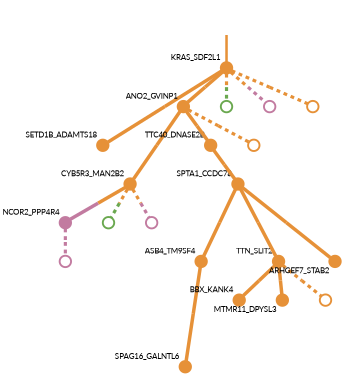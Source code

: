 strict digraph  {
graph[splines=false]; nodesep=0.7; rankdir=TB; ranksep=0.6; forcelabels=true; dpi=600; size=2.5;
0 [color="#e69138ff", fillcolor="#e69138ff", fixedsize=true, fontname=Lato, fontsize="12pt", height="0.25", label="", penwidth=3, shape=circle, style=filled, xlabel=KRAS_SDF2L1];
2 [color="#e69138ff", fillcolor="#e69138ff", fixedsize=true, fontname=Lato, fontsize="12pt", height="0.25", label="", penwidth=3, shape=circle, style=filled, xlabel=SETD1B_ADAMTS18];
12 [color="#e69138ff", fillcolor="#e69138ff", fixedsize=true, fontname=Lato, fontsize="12pt", height="0.25", label="", penwidth=3, shape=circle, style=filled, xlabel=ANO2_GVINP1];
13 [color="#6aa84fff", fillcolor="#6aa84fff", fixedsize=true, fontname=Lato, fontsize="12pt", height="0.25", label="", penwidth=3, shape=circle, style=solid, xlabel=""];
15 [color="#c27ba0ff", fillcolor="#c27ba0ff", fixedsize=true, fontname=Lato, fontsize="12pt", height="0.25", label="", penwidth=3, shape=circle, style=solid, xlabel=""];
18 [color="#e69138ff", fillcolor="#e69138ff", fixedsize=true, fontname=Lato, fontsize="12pt", height="0.25", label="", penwidth=3, shape=circle, style=solid, xlabel=""];
3 [color="#e69138ff", fillcolor="#e69138ff", fixedsize=true, fontname=Lato, fontsize="12pt", height="0.25", label="", penwidth=3, shape=circle, style=filled, xlabel=CYB5R3_MAN2B2];
7 [color="#c27ba0ff", fillcolor="#c27ba0ff", fixedsize=true, fontname=Lato, fontsize="12pt", height="0.25", label="", penwidth=3, shape=circle, style=filled, xlabel=NCOR2_PPP4R4];
14 [color="#6aa84fff", fillcolor="#6aa84fff", fixedsize=true, fontname=Lato, fontsize="12pt", height="0.25", label="", penwidth=3, shape=circle, style=solid, xlabel=""];
16 [color="#c27ba0ff", fillcolor="#c27ba0ff", fixedsize=true, fontname=Lato, fontsize="12pt", height="0.25", label="", penwidth=3, shape=circle, style=solid, xlabel=""];
4 [color="#e69138ff", fillcolor="#e69138ff", fixedsize=true, fontname=Lato, fontsize="12pt", height="0.25", label="", penwidth=3, shape=circle, style=filled, xlabel=ASB4_TM9SF4];
1 [color="#e69138ff", fillcolor="#e69138ff", fixedsize=true, fontname=Lato, fontsize="12pt", height="0.25", label="", penwidth=3, shape=circle, style=filled, xlabel=SPAG16_GALNTL6];
6 [color="#e69138ff", fillcolor="#e69138ff", fixedsize=true, fontname=Lato, fontsize="12pt", height="0.25", label="", penwidth=3, shape=circle, style=filled, xlabel=TTN_SLIT2];
9 [color="#e69138ff", fillcolor="#e69138ff", fixedsize=true, fontname=Lato, fontsize="12pt", height="0.25", label="", penwidth=3, shape=circle, style=filled, xlabel=BBX_KANK4];
11 [color="#e69138ff", fillcolor="#e69138ff", fixedsize=true, fontname=Lato, fontsize="12pt", height="0.25", label="", penwidth=3, shape=circle, style=filled, xlabel=MTMR11_DPYSL3];
19 [color="#e69138ff", fillcolor="#e69138ff", fixedsize=true, fontname=Lato, fontsize="12pt", height="0.25", label="", penwidth=3, shape=circle, style=solid, xlabel=""];
17 [color="#c27ba0ff", fillcolor="#c27ba0ff", fixedsize=true, fontname=Lato, fontsize="12pt", height="0.25", label="", penwidth=3, shape=circle, style=solid, xlabel=""];
8 [color="#e69138ff", fillcolor="#e69138ff", fixedsize=true, fontname=Lato, fontsize="12pt", height="0.25", label="", penwidth=3, shape=circle, style=filled, xlabel=TTC40_DNASE2B];
10 [color="#e69138ff", fillcolor="#e69138ff", fixedsize=true, fontname=Lato, fontsize="12pt", height="0.25", label="", penwidth=3, shape=circle, style=filled, xlabel=SPTA1_CCDC78];
5 [color="#e69138ff", fillcolor="#e69138ff", fixedsize=true, fontname=Lato, fontsize="12pt", height="0.25", label="", penwidth=3, shape=circle, style=filled, xlabel=ARHGEF7_STAB2];
20 [color="#e69138ff", fillcolor="#e69138ff", fixedsize=true, fontname=Lato, fontsize="12pt", height="0.25", label="", penwidth=3, shape=circle, style=solid, xlabel=""];
normal [label="", penwidth=3, style=invis, xlabel=KRAS_SDF2L1];
0 -> 2  [arrowsize=0, color="#e69138ff;0.5:#e69138ff", minlen="2.9000000953674316", penwidth="5.5", style=solid];
0 -> 12  [arrowsize=0, color="#e69138ff;0.5:#e69138ff", minlen="1.5", penwidth="5.5", style=solid];
0 -> 13  [arrowsize=0, color="#e69138ff;0.5:#6aa84fff", minlen="1.25", penwidth=5, style=dashed];
0 -> 15  [arrowsize=0, color="#e69138ff;0.5:#c27ba0ff", minlen="1.25", penwidth=5, style=dashed];
0 -> 18  [arrowsize=0, color="#e69138ff;0.5:#e69138ff", minlen="1.25", penwidth=5, style=dashed];
12 -> 3  [arrowsize=0, color="#e69138ff;0.5:#e69138ff", minlen="2.9000000953674316", penwidth="5.5", style=solid];
12 -> 8  [arrowsize=0, color="#e69138ff;0.5:#e69138ff", minlen="1.7000000476837158", penwidth="5.5", style=solid];
12 -> 20  [arrowsize=0, color="#e69138ff;0.5:#e69138ff", minlen="1.25", penwidth=5, style=dashed];
3 -> 7  [arrowsize=0, color="#e69138ff;0.5:#c27ba0ff", minlen="1.9000000953674316", penwidth="5.5", style=solid];
3 -> 14  [arrowsize=0, color="#e69138ff;0.5:#6aa84fff", minlen="1.25", penwidth=5, style=dashed];
3 -> 16  [arrowsize=0, color="#e69138ff;0.5:#c27ba0ff", minlen="1.25", penwidth=5, style=dashed];
7 -> 17  [arrowsize=0, color="#c27ba0ff;0.5:#c27ba0ff", minlen="1.25", penwidth=5, style=dashed];
4 -> 1  [arrowsize=0, color="#e69138ff;0.5:#e69138ff", minlen="3.0", penwidth="5.5", style=solid];
6 -> 9  [arrowsize=0, color="#e69138ff;0.5:#e69138ff", minlen="1.7000000476837158", penwidth="5.5", style=solid];
6 -> 11  [arrowsize=0, color="#e69138ff;0.5:#e69138ff", minlen="1.5", penwidth="5.5", style=solid];
6 -> 19  [arrowsize=0, color="#e69138ff;0.5:#e69138ff", minlen="1.25", penwidth=5, style=dashed];
8 -> 10  [arrowsize=0, color="#e69138ff;0.5:#e69138ff", minlen="1.600000023841858", penwidth="5.5", style=solid];
10 -> 4  [arrowsize=0, color="#e69138ff;0.5:#e69138ff", minlen="2.5999999046325684", penwidth="5.5", style=solid];
10 -> 5  [arrowsize=0, color="#e69138ff;0.5:#e69138ff", minlen="2.3000001907348633", penwidth="5.5", style=solid];
10 -> 6  [arrowsize=0, color="#e69138ff;0.5:#e69138ff", minlen="2.0999999046325684", penwidth="5.5", style=solid];
normal -> 0  [arrowsize=0, color="#e69138ff", label="", penwidth=4, style=solid];
}
